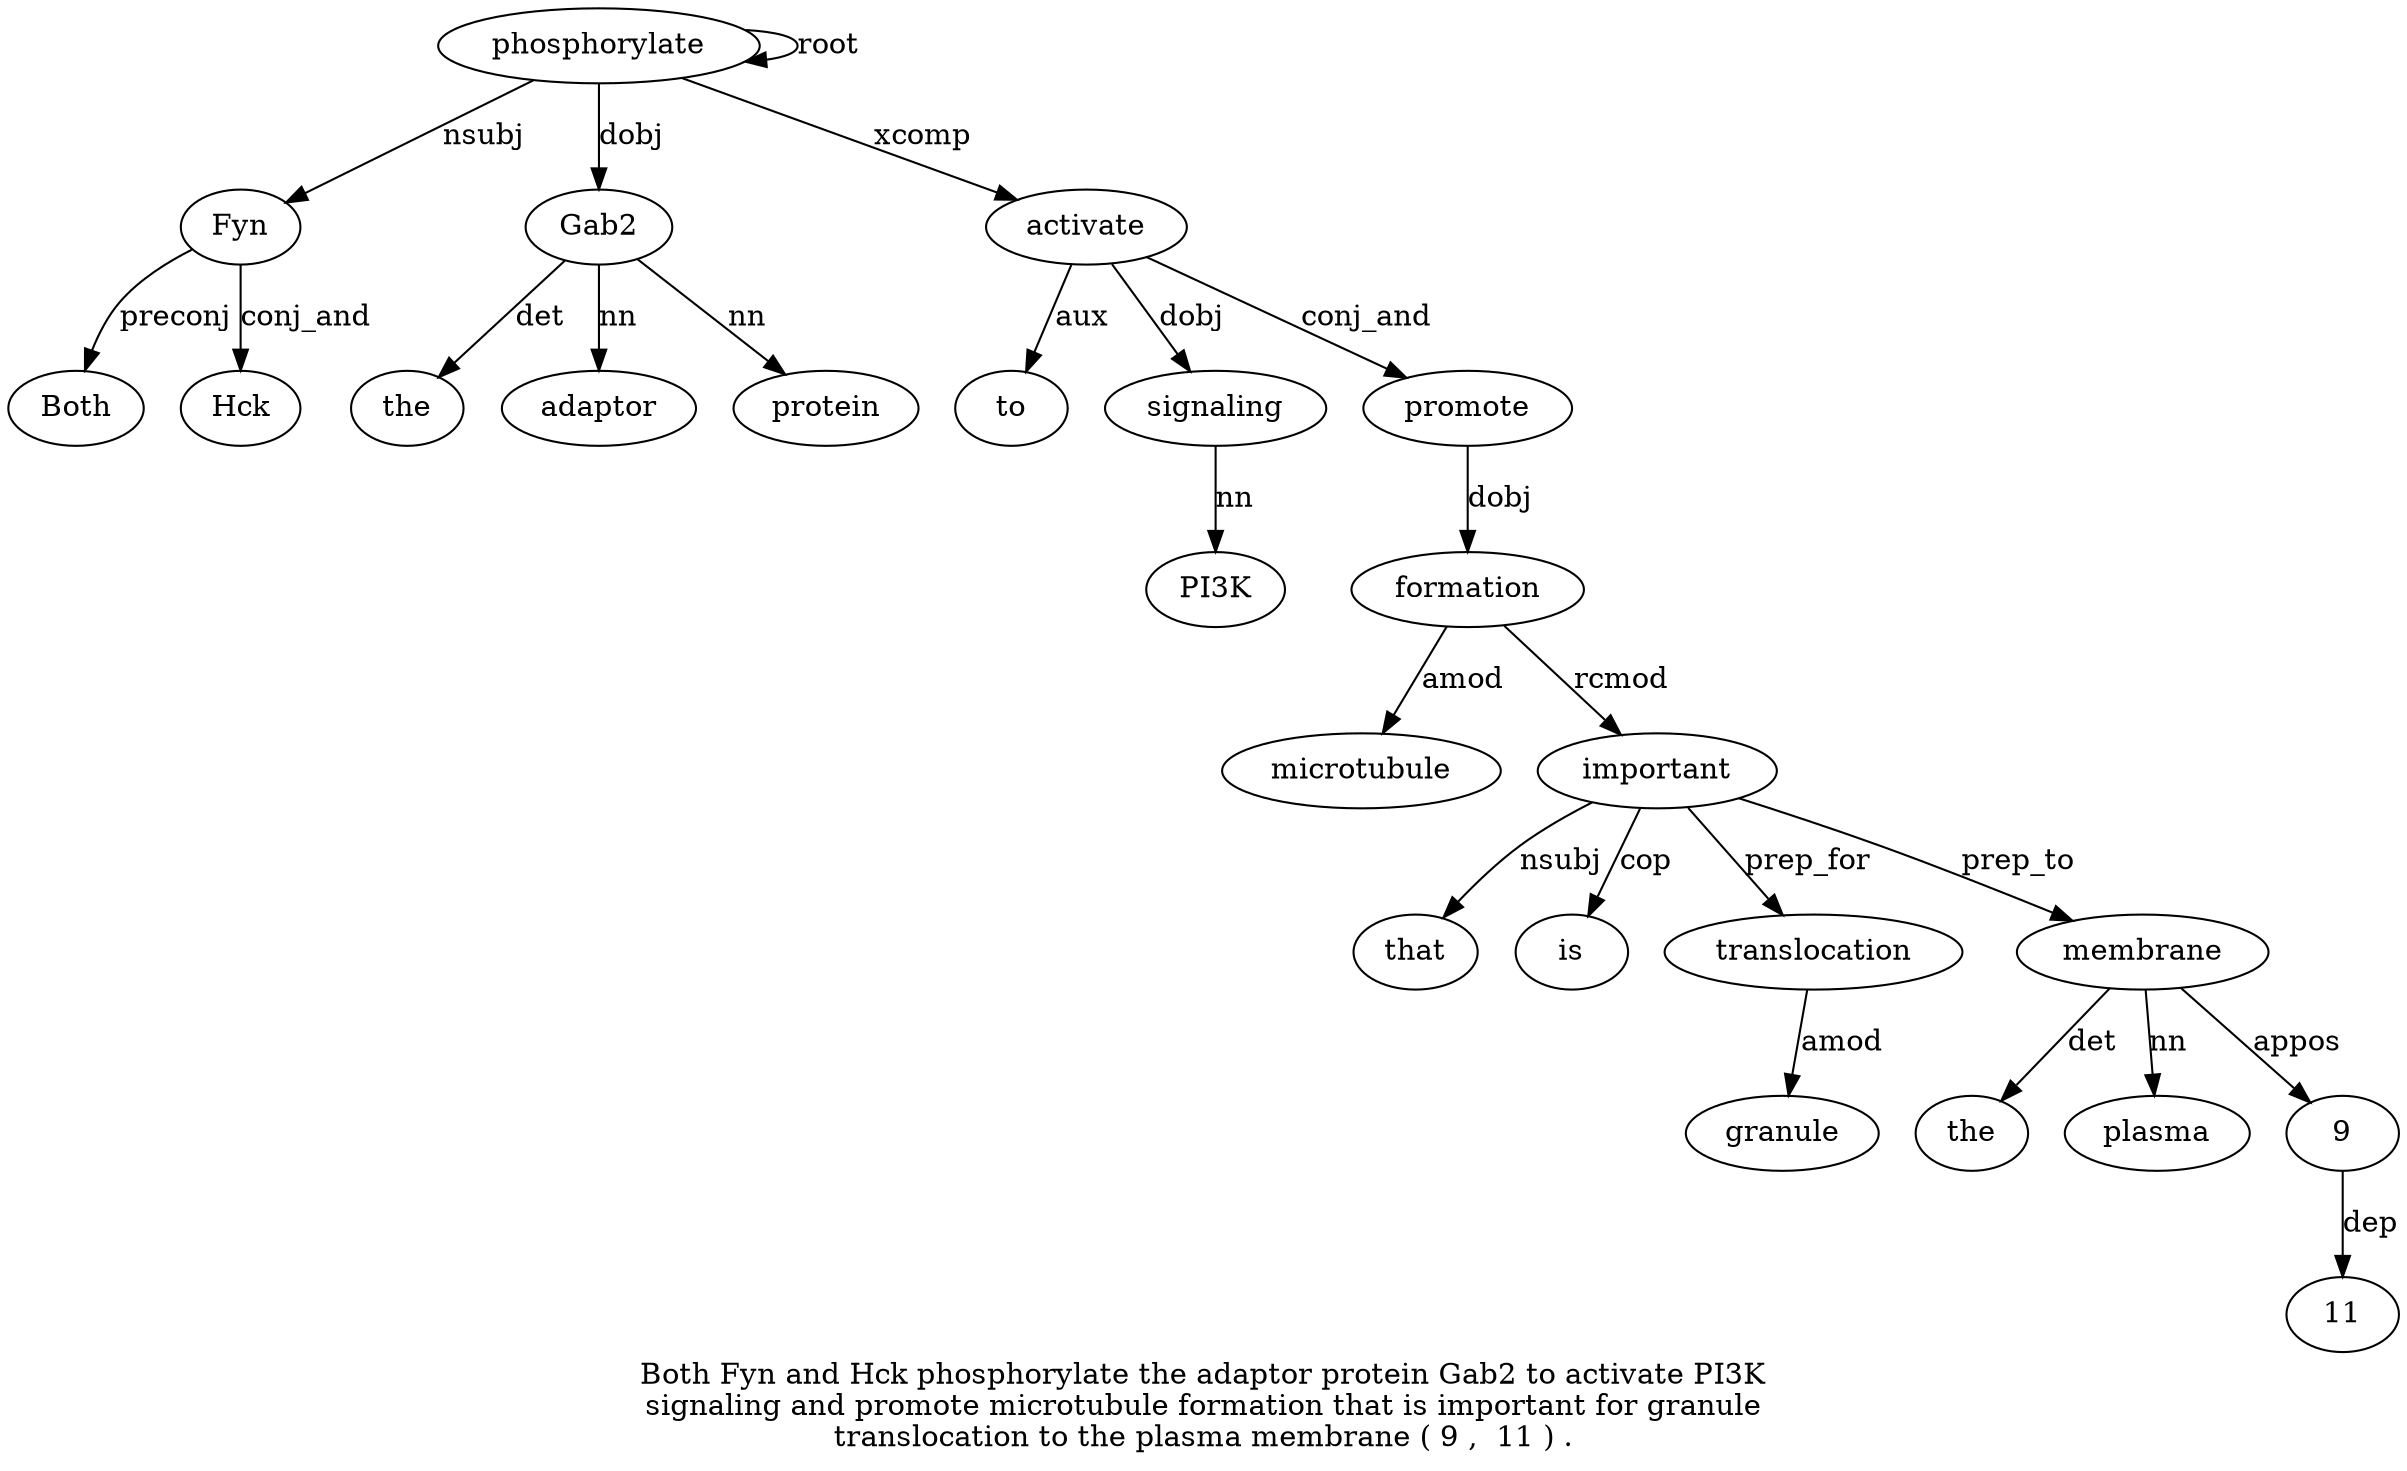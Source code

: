 digraph "Both Fyn and Hck phosphorylate the adaptor protein Gab2 to activate PI3K signaling and promote microtubule formation that is important for granule translocation to the plasma membrane ( 9 ,  11 ) ." {
label="Both Fyn and Hck phosphorylate the adaptor protein Gab2 to activate PI3K
signaling and promote microtubule formation that is important for granule
translocation to the plasma membrane ( 9 ,  11 ) .";
Fyn2 [style=filled, fillcolor=white, label=Fyn];
Both1 [style=filled, fillcolor=white, label=Both];
Fyn2 -> Both1  [label=preconj];
phosphorylate5 [style=filled, fillcolor=white, label=phosphorylate];
phosphorylate5 -> Fyn2  [label=nsubj];
Hck4 [style=filled, fillcolor=white, label=Hck];
Fyn2 -> Hck4  [label=conj_and];
phosphorylate5 -> phosphorylate5  [label=root];
Gab29 [style=filled, fillcolor=white, label=Gab2];
the6 [style=filled, fillcolor=white, label=the];
Gab29 -> the6  [label=det];
adaptor7 [style=filled, fillcolor=white, label=adaptor];
Gab29 -> adaptor7  [label=nn];
protein8 [style=filled, fillcolor=white, label=protein];
Gab29 -> protein8  [label=nn];
phosphorylate5 -> Gab29  [label=dobj];
activate11 [style=filled, fillcolor=white, label=activate];
to10 [style=filled, fillcolor=white, label=to];
activate11 -> to10  [label=aux];
phosphorylate5 -> activate11  [label=xcomp];
signaling13 [style=filled, fillcolor=white, label=signaling];
PI3K12 [style=filled, fillcolor=white, label=PI3K];
signaling13 -> PI3K12  [label=nn];
activate11 -> signaling13  [label=dobj];
promote15 [style=filled, fillcolor=white, label=promote];
activate11 -> promote15  [label=conj_and];
formation17 [style=filled, fillcolor=white, label=formation];
microtubule16 [style=filled, fillcolor=white, label=microtubule];
formation17 -> microtubule16  [label=amod];
promote15 -> formation17  [label=dobj];
important20 [style=filled, fillcolor=white, label=important];
that18 [style=filled, fillcolor=white, label=that];
important20 -> that18  [label=nsubj];
is19 [style=filled, fillcolor=white, label=is];
important20 -> is19  [label=cop];
formation17 -> important20  [label=rcmod];
translocation23 [style=filled, fillcolor=white, label=translocation];
granule22 [style=filled, fillcolor=white, label=granule];
translocation23 -> granule22  [label=amod];
important20 -> translocation23  [label=prep_for];
membrane27 [style=filled, fillcolor=white, label=membrane];
the25 [style=filled, fillcolor=white, label=the];
membrane27 -> the25  [label=det];
plasma26 [style=filled, fillcolor=white, label=plasma];
membrane27 -> plasma26  [label=nn];
important20 -> membrane27  [label=prep_to];
92 [style=filled, fillcolor=white, label=9];
membrane27 -> 92  [label=appos];
113 [style=filled, fillcolor=white, label=11];
92 -> 113  [label=dep];
}
